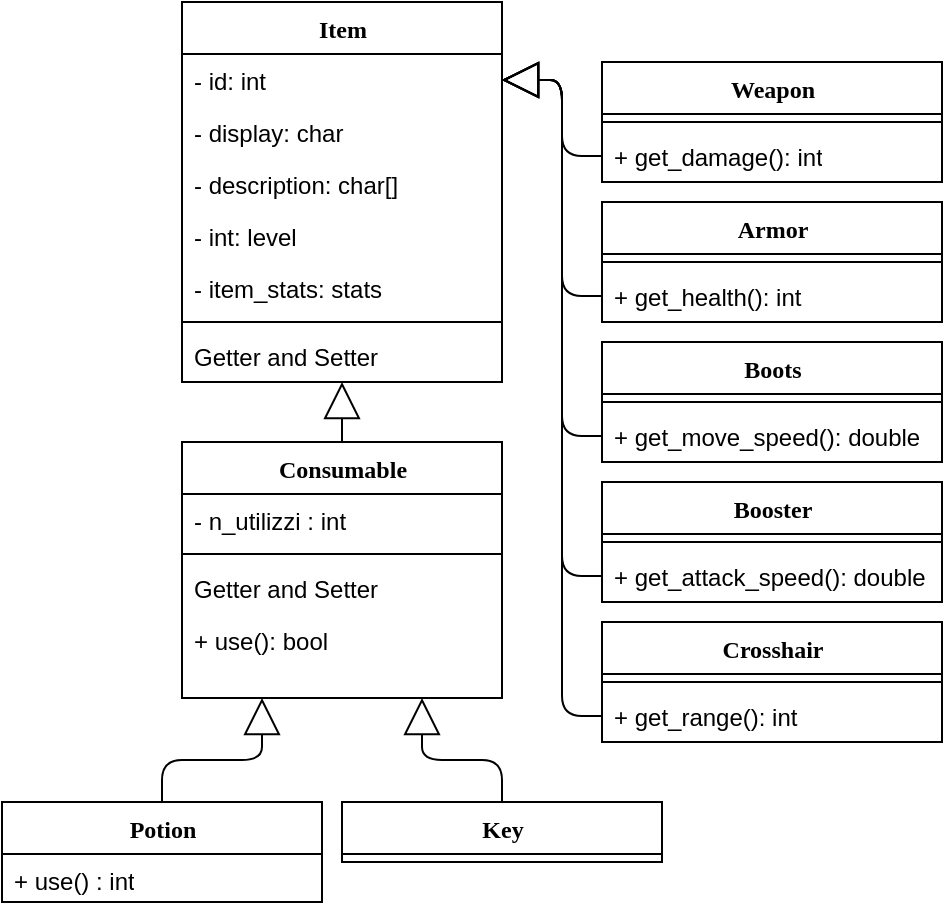 <mxfile version="20.7.4" type="device"><diagram name="Page-1" id="9f46799a-70d6-7492-0946-bef42562c5a5"><mxGraphModel dx="1114" dy="610" grid="1" gridSize="10" guides="1" tooltips="1" connect="1" arrows="1" fold="1" page="1" pageScale="1" pageWidth="1100" pageHeight="850" background="none" math="0" shadow="0"><root><mxCell id="0"/><mxCell id="1" parent="0"/><mxCell id="1KlXhJb6PDrhEWtOp5r8-10" style="edgeStyle=orthogonalEdgeStyle;rounded=1;orthogonalLoop=1;jettySize=auto;html=1;labelBackgroundColor=none;endArrow=block;fontSize=12;fontFamily=Verdana;startFill=0;startSize=8;endFill=0;endSize=16;entryX=0.5;entryY=1;entryDx=0;entryDy=0;" parent="1" source="78961159f06e98e8-82" target="1KlXhJb6PDrhEWtOp5r8-1" edge="1"><mxGeometry relative="1" as="geometry"><mxPoint x="50" y="250" as="targetPoint"/><Array as="points"><mxPoint x="170" y="270"/><mxPoint x="170" y="270"/></Array></mxGeometry></mxCell><mxCell id="78961159f06e98e8-82" value="Consumable" style="swimlane;html=1;fontStyle=1;align=center;verticalAlign=top;childLayout=stackLayout;horizontal=1;startSize=26;horizontalStack=0;resizeParent=1;resizeLast=0;collapsible=1;marginBottom=0;swimlaneFillColor=#ffffff;rounded=0;shadow=0;comic=0;labelBackgroundColor=none;strokeWidth=1;fillColor=none;fontFamily=Verdana;fontSize=12" parent="1" vertex="1"><mxGeometry x="90" y="220" width="160" height="128" as="geometry"/></mxCell><mxCell id="coYRkf8HyMlmfSPyDRoF-1" value="- n_utilizzi : int" style="text;html=1;strokeColor=none;fillColor=none;align=left;verticalAlign=top;spacingLeft=4;spacingRight=4;whiteSpace=wrap;overflow=hidden;rotatable=0;points=[[0,0.5],[1,0.5]];portConstraint=eastwest;" vertex="1" parent="78961159f06e98e8-82"><mxGeometry y="26" width="160" height="26" as="geometry"/></mxCell><mxCell id="78961159f06e98e8-90" value="" style="line;html=1;strokeWidth=1;fillColor=none;align=left;verticalAlign=middle;spacingTop=-1;spacingLeft=3;spacingRight=3;rotatable=0;labelPosition=right;points=[];portConstraint=eastwest;" parent="78961159f06e98e8-82" vertex="1"><mxGeometry y="52" width="160" height="8" as="geometry"/></mxCell><mxCell id="78961159f06e98e8-91" value="Getter and Setter" style="text;html=1;strokeColor=none;fillColor=none;align=left;verticalAlign=top;spacingLeft=4;spacingRight=4;whiteSpace=wrap;overflow=hidden;rotatable=0;points=[[0,0.5],[1,0.5]];portConstraint=eastwest;" parent="78961159f06e98e8-82" vertex="1"><mxGeometry y="60" width="160" height="26" as="geometry"/></mxCell><mxCell id="78961159f06e98e8-94" value="+ use(): bool" style="text;html=1;strokeColor=none;fillColor=none;align=left;verticalAlign=top;spacingLeft=4;spacingRight=4;whiteSpace=wrap;overflow=hidden;rotatable=0;points=[[0,0.5],[1,0.5]];portConstraint=eastwest;" parent="78961159f06e98e8-82" vertex="1"><mxGeometry y="86" width="160" height="26" as="geometry"/></mxCell><mxCell id="78961159f06e98e8-95" value="Weapon" style="swimlane;html=1;fontStyle=1;align=center;verticalAlign=top;childLayout=stackLayout;horizontal=1;startSize=26;horizontalStack=0;resizeParent=1;resizeLast=0;collapsible=1;marginBottom=0;swimlaneFillColor=#ffffff;rounded=0;shadow=0;comic=0;labelBackgroundColor=none;strokeWidth=1;fillColor=none;fontFamily=Verdana;fontSize=12" parent="1" vertex="1"><mxGeometry x="300" y="30" width="170" height="60" as="geometry"/></mxCell><mxCell id="78961159f06e98e8-103" value="" style="line;html=1;strokeWidth=1;fillColor=none;align=left;verticalAlign=middle;spacingTop=-1;spacingLeft=3;spacingRight=3;rotatable=0;labelPosition=right;points=[];portConstraint=eastwest;" parent="78961159f06e98e8-95" vertex="1"><mxGeometry y="26" width="170" height="8" as="geometry"/></mxCell><mxCell id="78961159f06e98e8-104" value="+ get_damage(): int" style="text;html=1;strokeColor=none;fillColor=none;align=left;verticalAlign=top;spacingLeft=4;spacingRight=4;whiteSpace=wrap;overflow=hidden;rotatable=0;points=[[0,0.5],[1,0.5]];portConstraint=eastwest;" parent="78961159f06e98e8-95" vertex="1"><mxGeometry y="34" width="170" height="26" as="geometry"/></mxCell><mxCell id="1KlXhJb6PDrhEWtOp5r8-1" value="Item" style="swimlane;html=1;fontStyle=1;align=center;verticalAlign=top;childLayout=stackLayout;horizontal=1;startSize=26;horizontalStack=0;resizeParent=1;resizeLast=0;collapsible=1;marginBottom=0;swimlaneFillColor=#ffffff;rounded=0;shadow=0;comic=0;labelBackgroundColor=none;strokeWidth=1;fillColor=none;fontFamily=Verdana;fontSize=12" parent="1" vertex="1"><mxGeometry x="90" width="160" height="190" as="geometry"/></mxCell><mxCell id="1KlXhJb6PDrhEWtOp5r8-2" value="- id: int" style="text;html=1;strokeColor=none;fillColor=none;align=left;verticalAlign=top;spacingLeft=4;spacingRight=4;whiteSpace=wrap;overflow=hidden;rotatable=0;points=[[0,0.5],[1,0.5]];portConstraint=eastwest;" parent="1KlXhJb6PDrhEWtOp5r8-1" vertex="1"><mxGeometry y="26" width="160" height="26" as="geometry"/></mxCell><mxCell id="1KlXhJb6PDrhEWtOp5r8-3" value="- display: char" style="text;html=1;strokeColor=none;fillColor=none;align=left;verticalAlign=top;spacingLeft=4;spacingRight=4;whiteSpace=wrap;overflow=hidden;rotatable=0;points=[[0,0.5],[1,0.5]];portConstraint=eastwest;" parent="1KlXhJb6PDrhEWtOp5r8-1" vertex="1"><mxGeometry y="52" width="160" height="26" as="geometry"/></mxCell><mxCell id="1KlXhJb6PDrhEWtOp5r8-4" value="- description: char[]" style="text;html=1;strokeColor=none;fillColor=none;align=left;verticalAlign=top;spacingLeft=4;spacingRight=4;whiteSpace=wrap;overflow=hidden;rotatable=0;points=[[0,0.5],[1,0.5]];portConstraint=eastwest;" parent="1KlXhJb6PDrhEWtOp5r8-1" vertex="1"><mxGeometry y="78" width="160" height="26" as="geometry"/></mxCell><mxCell id="1KlXhJb6PDrhEWtOp5r8-5" value="- int: level" style="text;html=1;strokeColor=none;fillColor=none;align=left;verticalAlign=top;spacingLeft=4;spacingRight=4;whiteSpace=wrap;overflow=hidden;rotatable=0;points=[[0,0.5],[1,0.5]];portConstraint=eastwest;" parent="1KlXhJb6PDrhEWtOp5r8-1" vertex="1"><mxGeometry y="104" width="160" height="26" as="geometry"/></mxCell><mxCell id="1KlXhJb6PDrhEWtOp5r8-6" value="- item_stats: stats" style="text;html=1;strokeColor=none;fillColor=none;align=left;verticalAlign=top;spacingLeft=4;spacingRight=4;whiteSpace=wrap;overflow=hidden;rotatable=0;points=[[0,0.5],[1,0.5]];portConstraint=eastwest;" parent="1KlXhJb6PDrhEWtOp5r8-1" vertex="1"><mxGeometry y="130" width="160" height="26" as="geometry"/></mxCell><mxCell id="1KlXhJb6PDrhEWtOp5r8-7" value="" style="line;html=1;strokeWidth=1;fillColor=none;align=left;verticalAlign=middle;spacingTop=-1;spacingLeft=3;spacingRight=3;rotatable=0;labelPosition=right;points=[];portConstraint=eastwest;" parent="1KlXhJb6PDrhEWtOp5r8-1" vertex="1"><mxGeometry y="156" width="160" height="8" as="geometry"/></mxCell><mxCell id="1KlXhJb6PDrhEWtOp5r8-8" value="Getter and Setter" style="text;html=1;strokeColor=none;fillColor=none;align=left;verticalAlign=top;spacingLeft=4;spacingRight=4;whiteSpace=wrap;overflow=hidden;rotatable=0;points=[[0,0.5],[1,0.5]];portConstraint=eastwest;" parent="1KlXhJb6PDrhEWtOp5r8-1" vertex="1"><mxGeometry y="164" width="160" height="26" as="geometry"/></mxCell><mxCell id="1KlXhJb6PDrhEWtOp5r8-17" style="edgeStyle=orthogonalEdgeStyle;rounded=1;orthogonalLoop=1;jettySize=auto;html=1;entryX=0.25;entryY=1;entryDx=0;entryDy=0;labelBackgroundColor=none;endArrow=block;fontSize=12;fontFamily=Verdana;startFill=0;startSize=8;endFill=0;endSize=16;" parent="1" source="1KlXhJb6PDrhEWtOp5r8-11" target="78961159f06e98e8-82" edge="1"><mxGeometry relative="1" as="geometry"/></mxCell><mxCell id="1KlXhJb6PDrhEWtOp5r8-11" value="Potion" style="swimlane;html=1;fontStyle=1;align=center;verticalAlign=top;childLayout=stackLayout;horizontal=1;startSize=26;horizontalStack=0;resizeParent=1;resizeLast=0;collapsible=1;marginBottom=0;swimlaneFillColor=#ffffff;rounded=0;shadow=0;comic=0;labelBackgroundColor=none;strokeWidth=1;fillColor=none;fontFamily=Verdana;fontSize=12" parent="1" vertex="1"><mxGeometry y="400" width="160" height="50" as="geometry"/></mxCell><mxCell id="coYRkf8HyMlmfSPyDRoF-2" value="+ use() : int" style="text;html=1;strokeColor=none;fillColor=none;align=left;verticalAlign=top;spacingLeft=4;spacingRight=4;whiteSpace=wrap;overflow=hidden;rotatable=0;points=[[0,0.5],[1,0.5]];portConstraint=eastwest;" vertex="1" parent="1KlXhJb6PDrhEWtOp5r8-11"><mxGeometry y="26" width="160" height="22" as="geometry"/></mxCell><mxCell id="1KlXhJb6PDrhEWtOp5r8-21" style="edgeStyle=orthogonalEdgeStyle;rounded=1;orthogonalLoop=1;jettySize=auto;html=1;entryX=0.75;entryY=1;entryDx=0;entryDy=0;labelBackgroundColor=none;endArrow=block;fontSize=12;fontFamily=Verdana;startFill=0;startSize=8;endFill=0;endSize=16;" parent="1" source="1KlXhJb6PDrhEWtOp5r8-18" target="78961159f06e98e8-82" edge="1"><mxGeometry relative="1" as="geometry"/></mxCell><mxCell id="1KlXhJb6PDrhEWtOp5r8-18" value="Key" style="swimlane;html=1;fontStyle=1;align=center;verticalAlign=top;childLayout=stackLayout;horizontal=1;startSize=26;horizontalStack=0;resizeParent=1;resizeLast=0;collapsible=1;marginBottom=0;swimlaneFillColor=#ffffff;rounded=0;shadow=0;comic=0;labelBackgroundColor=none;strokeWidth=1;fillColor=none;fontFamily=Verdana;fontSize=12" parent="1" vertex="1"><mxGeometry x="170" y="400" width="160" height="30" as="geometry"/></mxCell><mxCell id="coYRkf8HyMlmfSPyDRoF-5" value="Armor" style="swimlane;html=1;fontStyle=1;align=center;verticalAlign=top;childLayout=stackLayout;horizontal=1;startSize=26;horizontalStack=0;resizeParent=1;resizeLast=0;collapsible=1;marginBottom=0;swimlaneFillColor=#ffffff;rounded=0;shadow=0;comic=0;labelBackgroundColor=none;strokeWidth=1;fillColor=none;fontFamily=Verdana;fontSize=12" vertex="1" parent="1"><mxGeometry x="300" y="100" width="170" height="60" as="geometry"/></mxCell><mxCell id="coYRkf8HyMlmfSPyDRoF-6" value="" style="line;html=1;strokeWidth=1;fillColor=none;align=left;verticalAlign=middle;spacingTop=-1;spacingLeft=3;spacingRight=3;rotatable=0;labelPosition=right;points=[];portConstraint=eastwest;" vertex="1" parent="coYRkf8HyMlmfSPyDRoF-5"><mxGeometry y="26" width="170" height="8" as="geometry"/></mxCell><mxCell id="coYRkf8HyMlmfSPyDRoF-7" value="+ get_health(): int" style="text;html=1;strokeColor=none;fillColor=none;align=left;verticalAlign=top;spacingLeft=4;spacingRight=4;whiteSpace=wrap;overflow=hidden;rotatable=0;points=[[0,0.5],[1,0.5]];portConstraint=eastwest;" vertex="1" parent="coYRkf8HyMlmfSPyDRoF-5"><mxGeometry y="34" width="170" height="26" as="geometry"/></mxCell><mxCell id="coYRkf8HyMlmfSPyDRoF-8" style="edgeStyle=orthogonalEdgeStyle;rounded=1;orthogonalLoop=1;jettySize=auto;html=1;exitX=0;exitY=0.5;exitDx=0;exitDy=0;entryX=1;entryY=0.5;entryDx=0;entryDy=0;labelBackgroundColor=none;endArrow=block;fontSize=12;fontFamily=Verdana;startFill=0;startSize=8;endFill=0;endSize=16;" edge="1" parent="1" source="coYRkf8HyMlmfSPyDRoF-7" target="1KlXhJb6PDrhEWtOp5r8-2"><mxGeometry relative="1" as="geometry"/></mxCell><mxCell id="coYRkf8HyMlmfSPyDRoF-9" value="Boots" style="swimlane;html=1;fontStyle=1;align=center;verticalAlign=top;childLayout=stackLayout;horizontal=1;startSize=26;horizontalStack=0;resizeParent=1;resizeLast=0;collapsible=1;marginBottom=0;swimlaneFillColor=#ffffff;rounded=0;shadow=0;comic=0;labelBackgroundColor=none;strokeWidth=1;fillColor=none;fontFamily=Verdana;fontSize=12" vertex="1" parent="1"><mxGeometry x="300" y="170" width="170" height="60" as="geometry"/></mxCell><mxCell id="coYRkf8HyMlmfSPyDRoF-10" value="" style="line;html=1;strokeWidth=1;fillColor=none;align=left;verticalAlign=middle;spacingTop=-1;spacingLeft=3;spacingRight=3;rotatable=0;labelPosition=right;points=[];portConstraint=eastwest;" vertex="1" parent="coYRkf8HyMlmfSPyDRoF-9"><mxGeometry y="26" width="170" height="8" as="geometry"/></mxCell><mxCell id="coYRkf8HyMlmfSPyDRoF-11" value="+ get_move_speed(): double" style="text;html=1;strokeColor=none;fillColor=none;align=left;verticalAlign=top;spacingLeft=4;spacingRight=4;whiteSpace=wrap;overflow=hidden;rotatable=0;points=[[0,0.5],[1,0.5]];portConstraint=eastwest;" vertex="1" parent="coYRkf8HyMlmfSPyDRoF-9"><mxGeometry y="34" width="170" height="26" as="geometry"/></mxCell><mxCell id="coYRkf8HyMlmfSPyDRoF-12" value="Booster" style="swimlane;html=1;fontStyle=1;align=center;verticalAlign=top;childLayout=stackLayout;horizontal=1;startSize=26;horizontalStack=0;resizeParent=1;resizeLast=0;collapsible=1;marginBottom=0;swimlaneFillColor=#ffffff;rounded=0;shadow=0;comic=0;labelBackgroundColor=none;strokeWidth=1;fillColor=none;fontFamily=Verdana;fontSize=12" vertex="1" parent="1"><mxGeometry x="300" y="240" width="170" height="60" as="geometry"/></mxCell><mxCell id="coYRkf8HyMlmfSPyDRoF-13" value="" style="line;html=1;strokeWidth=1;fillColor=none;align=left;verticalAlign=middle;spacingTop=-1;spacingLeft=3;spacingRight=3;rotatable=0;labelPosition=right;points=[];portConstraint=eastwest;" vertex="1" parent="coYRkf8HyMlmfSPyDRoF-12"><mxGeometry y="26" width="170" height="8" as="geometry"/></mxCell><mxCell id="coYRkf8HyMlmfSPyDRoF-14" value="+ get_attack_speed(): double" style="text;html=1;strokeColor=none;fillColor=none;align=left;verticalAlign=top;spacingLeft=4;spacingRight=4;whiteSpace=wrap;overflow=hidden;rotatable=0;points=[[0,0.5],[1,0.5]];portConstraint=eastwest;" vertex="1" parent="coYRkf8HyMlmfSPyDRoF-12"><mxGeometry y="34" width="170" height="26" as="geometry"/></mxCell><mxCell id="coYRkf8HyMlmfSPyDRoF-15" value="Crosshair" style="swimlane;html=1;fontStyle=1;align=center;verticalAlign=top;childLayout=stackLayout;horizontal=1;startSize=26;horizontalStack=0;resizeParent=1;resizeLast=0;collapsible=1;marginBottom=0;swimlaneFillColor=#ffffff;rounded=0;shadow=0;comic=0;labelBackgroundColor=none;strokeWidth=1;fillColor=none;fontFamily=Verdana;fontSize=12" vertex="1" parent="1"><mxGeometry x="300" y="310" width="170" height="60" as="geometry"/></mxCell><mxCell id="coYRkf8HyMlmfSPyDRoF-16" value="" style="line;html=1;strokeWidth=1;fillColor=none;align=left;verticalAlign=middle;spacingTop=-1;spacingLeft=3;spacingRight=3;rotatable=0;labelPosition=right;points=[];portConstraint=eastwest;" vertex="1" parent="coYRkf8HyMlmfSPyDRoF-15"><mxGeometry y="26" width="170" height="8" as="geometry"/></mxCell><mxCell id="coYRkf8HyMlmfSPyDRoF-17" value="+ get_range(): int" style="text;html=1;strokeColor=none;fillColor=none;align=left;verticalAlign=top;spacingLeft=4;spacingRight=4;whiteSpace=wrap;overflow=hidden;rotatable=0;points=[[0,0.5],[1,0.5]];portConstraint=eastwest;" vertex="1" parent="coYRkf8HyMlmfSPyDRoF-15"><mxGeometry y="34" width="170" height="26" as="geometry"/></mxCell><mxCell id="coYRkf8HyMlmfSPyDRoF-19" style="edgeStyle=orthogonalEdgeStyle;rounded=1;orthogonalLoop=1;jettySize=auto;html=1;exitX=0;exitY=0.5;exitDx=0;exitDy=0;entryX=1;entryY=0.5;entryDx=0;entryDy=0;labelBackgroundColor=none;endArrow=block;fontSize=12;fontFamily=Verdana;startFill=0;startSize=8;endFill=0;endSize=16;" edge="1" parent="1" source="coYRkf8HyMlmfSPyDRoF-11" target="1KlXhJb6PDrhEWtOp5r8-2"><mxGeometry relative="1" as="geometry"/></mxCell><mxCell id="coYRkf8HyMlmfSPyDRoF-20" style="edgeStyle=orthogonalEdgeStyle;rounded=1;orthogonalLoop=1;jettySize=auto;html=1;exitX=0;exitY=0.5;exitDx=0;exitDy=0;entryX=1;entryY=0.5;entryDx=0;entryDy=0;labelBackgroundColor=none;endArrow=block;fontSize=12;fontFamily=Verdana;startFill=0;startSize=8;endFill=0;endSize=16;" edge="1" parent="1" source="coYRkf8HyMlmfSPyDRoF-14" target="1KlXhJb6PDrhEWtOp5r8-2"><mxGeometry relative="1" as="geometry"/></mxCell><mxCell id="coYRkf8HyMlmfSPyDRoF-22" style="edgeStyle=orthogonalEdgeStyle;rounded=1;orthogonalLoop=1;jettySize=auto;html=1;exitX=0;exitY=0.5;exitDx=0;exitDy=0;entryX=1;entryY=0.5;entryDx=0;entryDy=0;labelBackgroundColor=none;endArrow=block;fontSize=12;fontFamily=Verdana;startFill=0;startSize=8;endFill=0;endSize=16;" edge="1" parent="1" source="coYRkf8HyMlmfSPyDRoF-17" target="1KlXhJb6PDrhEWtOp5r8-2"><mxGeometry relative="1" as="geometry"/></mxCell><mxCell id="coYRkf8HyMlmfSPyDRoF-23" style="edgeStyle=orthogonalEdgeStyle;rounded=1;orthogonalLoop=1;jettySize=auto;html=1;exitX=0;exitY=0.5;exitDx=0;exitDy=0;entryX=1;entryY=0.5;entryDx=0;entryDy=0;labelBackgroundColor=none;endArrow=block;fontSize=12;fontFamily=Verdana;startFill=0;startSize=8;endFill=0;endSize=16;" edge="1" parent="1" source="78961159f06e98e8-104" target="1KlXhJb6PDrhEWtOp5r8-2"><mxGeometry relative="1" as="geometry"/></mxCell></root></mxGraphModel></diagram></mxfile>